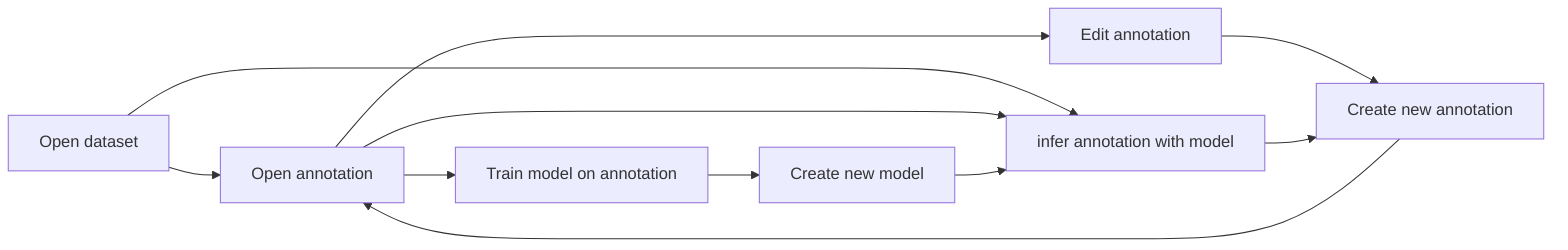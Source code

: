 flowchart LR
    open[Open dataset]
    ann[Open annotation]
    edit_ann[Edit annotation]
    new_ann[Create new annotation]
    new_model[Create new model]
    train[Train model on annotation]
    infer[infer annotation with model]

    open --> ann
    ann --> edit_ann
    edit_ann --> new_ann
    ann --> train --> new_model
    open --> infer 
    ann --> infer --> new_ann
    new_ann --> ann
    new_model --> infer